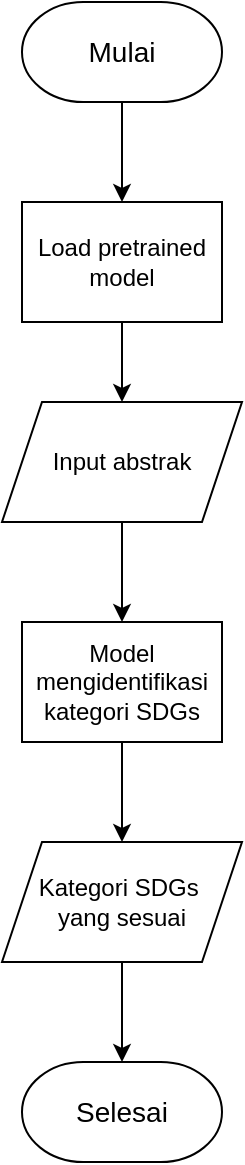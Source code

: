 <mxfile version="24.6.5" type="github">
  <diagram name="Page-1" id="_Wvr-6jJ51ZDnYDHS1sf">
    <mxGraphModel dx="1167" dy="628" grid="1" gridSize="10" guides="1" tooltips="1" connect="1" arrows="1" fold="1" page="1" pageScale="1" pageWidth="850" pageHeight="1100" math="0" shadow="0">
      <root>
        <mxCell id="0" />
        <mxCell id="1" parent="0" />
        <mxCell id="m2EL1TP11kx0MKRRWevs-16" value="" style="edgeStyle=orthogonalEdgeStyle;rounded=0;orthogonalLoop=1;jettySize=auto;html=1;" edge="1" parent="1" source="m2EL1TP11kx0MKRRWevs-2" target="m2EL1TP11kx0MKRRWevs-4">
          <mxGeometry relative="1" as="geometry" />
        </mxCell>
        <mxCell id="m2EL1TP11kx0MKRRWevs-2" value="Mulai" style="html=1;shape=mxgraph.flowchart.terminator;whiteSpace=wrap;fontSize=14;" vertex="1" parent="1">
          <mxGeometry x="110" y="50" width="100" height="50" as="geometry" />
        </mxCell>
        <mxCell id="m2EL1TP11kx0MKRRWevs-17" value="" style="edgeStyle=orthogonalEdgeStyle;rounded=0;orthogonalLoop=1;jettySize=auto;html=1;" edge="1" parent="1" source="m2EL1TP11kx0MKRRWevs-4" target="m2EL1TP11kx0MKRRWevs-14">
          <mxGeometry relative="1" as="geometry" />
        </mxCell>
        <mxCell id="m2EL1TP11kx0MKRRWevs-4" value="Load pretrained model" style="rounded=0;whiteSpace=wrap;html=1;" vertex="1" parent="1">
          <mxGeometry x="110" y="150" width="100" height="60" as="geometry" />
        </mxCell>
        <mxCell id="m2EL1TP11kx0MKRRWevs-19" value="" style="edgeStyle=orthogonalEdgeStyle;rounded=0;orthogonalLoop=1;jettySize=auto;html=1;" edge="1" parent="1" source="m2EL1TP11kx0MKRRWevs-8" target="m2EL1TP11kx0MKRRWevs-15">
          <mxGeometry relative="1" as="geometry" />
        </mxCell>
        <mxCell id="m2EL1TP11kx0MKRRWevs-8" value="Model mengidentifikasi kategori SDGs" style="rounded=0;whiteSpace=wrap;html=1;" vertex="1" parent="1">
          <mxGeometry x="110" y="360" width="100" height="60" as="geometry" />
        </mxCell>
        <mxCell id="m2EL1TP11kx0MKRRWevs-18" value="" style="edgeStyle=orthogonalEdgeStyle;rounded=0;orthogonalLoop=1;jettySize=auto;html=1;" edge="1" parent="1" source="m2EL1TP11kx0MKRRWevs-14" target="m2EL1TP11kx0MKRRWevs-8">
          <mxGeometry relative="1" as="geometry" />
        </mxCell>
        <mxCell id="m2EL1TP11kx0MKRRWevs-14" value="Input abstrak" style="shape=parallelogram;perimeter=parallelogramPerimeter;whiteSpace=wrap;html=1;fixedSize=1;" vertex="1" parent="1">
          <mxGeometry x="100" y="250" width="120" height="60" as="geometry" />
        </mxCell>
        <mxCell id="m2EL1TP11kx0MKRRWevs-21" value="" style="edgeStyle=orthogonalEdgeStyle;rounded=0;orthogonalLoop=1;jettySize=auto;html=1;" edge="1" parent="1" source="m2EL1TP11kx0MKRRWevs-15" target="m2EL1TP11kx0MKRRWevs-20">
          <mxGeometry relative="1" as="geometry" />
        </mxCell>
        <mxCell id="m2EL1TP11kx0MKRRWevs-15" value="Kategori SDGs&amp;nbsp;&lt;div&gt;yang sesuai&lt;/div&gt;" style="shape=parallelogram;perimeter=parallelogramPerimeter;whiteSpace=wrap;html=1;fixedSize=1;" vertex="1" parent="1">
          <mxGeometry x="100" y="470" width="120" height="60" as="geometry" />
        </mxCell>
        <mxCell id="m2EL1TP11kx0MKRRWevs-20" value="Selesai" style="html=1;shape=mxgraph.flowchart.terminator;whiteSpace=wrap;fontSize=14;" vertex="1" parent="1">
          <mxGeometry x="110" y="580" width="100" height="50" as="geometry" />
        </mxCell>
      </root>
    </mxGraphModel>
  </diagram>
</mxfile>
